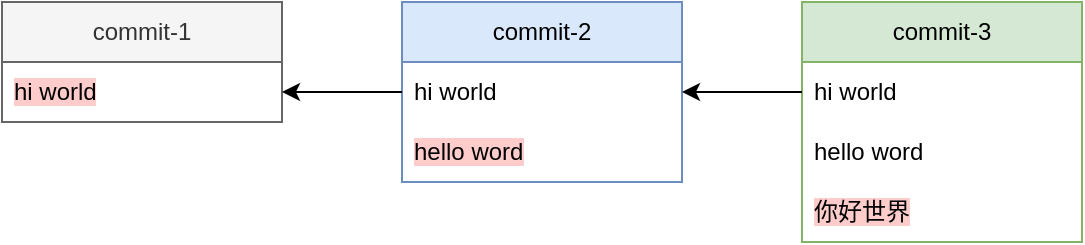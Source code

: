 <mxfile version="21.2.8" type="device" pages="2">
  <diagram name="Page-1" id="BBiohqbQYDMryh2F5XRL">
    <mxGraphModel dx="842" dy="500" grid="0" gridSize="10" guides="1" tooltips="1" connect="1" arrows="1" fold="1" page="0" pageScale="1" pageWidth="827" pageHeight="1169" math="0" shadow="0">
      <root>
        <mxCell id="0" />
        <mxCell id="1" parent="0" />
        <mxCell id="7SdCfHOX0Z-fp3y3Kf_n-7" value="commit-1" style="swimlane;fontStyle=0;childLayout=stackLayout;horizontal=1;startSize=30;horizontalStack=0;resizeParent=1;resizeParentMax=0;resizeLast=0;collapsible=1;marginBottom=0;whiteSpace=wrap;html=1;fillColor=#f5f5f5;fontColor=#333333;strokeColor=#666666;" vertex="1" parent="1">
          <mxGeometry x="210" y="280" width="140" height="60" as="geometry" />
        </mxCell>
        <mxCell id="7SdCfHOX0Z-fp3y3Kf_n-8" value="&lt;span style=&quot;background-color: rgb(255, 204, 204);&quot;&gt;hi world&lt;/span&gt;" style="text;strokeColor=none;fillColor=none;align=left;verticalAlign=middle;spacingLeft=4;spacingRight=4;overflow=hidden;points=[[0,0.5],[1,0.5]];portConstraint=eastwest;rotatable=0;whiteSpace=wrap;html=1;" vertex="1" parent="7SdCfHOX0Z-fp3y3Kf_n-7">
          <mxGeometry y="30" width="140" height="30" as="geometry" />
        </mxCell>
        <mxCell id="7SdCfHOX0Z-fp3y3Kf_n-11" value="commit-2" style="swimlane;fontStyle=0;childLayout=stackLayout;horizontal=1;startSize=30;horizontalStack=0;resizeParent=1;resizeParentMax=0;resizeLast=0;collapsible=1;marginBottom=0;whiteSpace=wrap;html=1;fillColor=#dae8fc;strokeColor=#6c8ebf;" vertex="1" parent="1">
          <mxGeometry x="410" y="280" width="140" height="90" as="geometry" />
        </mxCell>
        <mxCell id="7SdCfHOX0Z-fp3y3Kf_n-12" value="hi world" style="text;strokeColor=none;fillColor=none;align=left;verticalAlign=middle;spacingLeft=4;spacingRight=4;overflow=hidden;points=[[0,0.5],[1,0.5]];portConstraint=eastwest;rotatable=0;whiteSpace=wrap;html=1;" vertex="1" parent="7SdCfHOX0Z-fp3y3Kf_n-11">
          <mxGeometry y="30" width="140" height="30" as="geometry" />
        </mxCell>
        <mxCell id="7SdCfHOX0Z-fp3y3Kf_n-13" value="&lt;font style=&quot;background-color: rgb(255, 204, 204);&quot;&gt;hello word&lt;/font&gt;" style="text;strokeColor=none;fillColor=none;align=left;verticalAlign=middle;spacingLeft=4;spacingRight=4;overflow=hidden;points=[[0,0.5],[1,0.5]];portConstraint=eastwest;rotatable=0;whiteSpace=wrap;html=1;" vertex="1" parent="7SdCfHOX0Z-fp3y3Kf_n-11">
          <mxGeometry y="60" width="140" height="30" as="geometry" />
        </mxCell>
        <mxCell id="7SdCfHOX0Z-fp3y3Kf_n-15" value="commit-3" style="swimlane;fontStyle=0;childLayout=stackLayout;horizontal=1;startSize=30;horizontalStack=0;resizeParent=1;resizeParentMax=0;resizeLast=0;collapsible=1;marginBottom=0;whiteSpace=wrap;html=1;fillColor=#d5e8d4;strokeColor=#82b366;" vertex="1" parent="1">
          <mxGeometry x="610" y="280" width="140" height="120" as="geometry" />
        </mxCell>
        <mxCell id="7SdCfHOX0Z-fp3y3Kf_n-16" value="hi world" style="text;strokeColor=none;fillColor=none;align=left;verticalAlign=middle;spacingLeft=4;spacingRight=4;overflow=hidden;points=[[0,0.5],[1,0.5]];portConstraint=eastwest;rotatable=0;whiteSpace=wrap;html=1;" vertex="1" parent="7SdCfHOX0Z-fp3y3Kf_n-15">
          <mxGeometry y="30" width="140" height="30" as="geometry" />
        </mxCell>
        <mxCell id="7SdCfHOX0Z-fp3y3Kf_n-17" value="hello word" style="text;strokeColor=none;fillColor=none;align=left;verticalAlign=middle;spacingLeft=4;spacingRight=4;overflow=hidden;points=[[0,0.5],[1,0.5]];portConstraint=eastwest;rotatable=0;whiteSpace=wrap;html=1;" vertex="1" parent="7SdCfHOX0Z-fp3y3Kf_n-15">
          <mxGeometry y="60" width="140" height="30" as="geometry" />
        </mxCell>
        <mxCell id="7SdCfHOX0Z-fp3y3Kf_n-18" value="&lt;span style=&quot;background-color: rgb(255, 204, 204);&quot;&gt;你好世界&lt;/span&gt;" style="text;strokeColor=none;fillColor=none;align=left;verticalAlign=middle;spacingLeft=4;spacingRight=4;overflow=hidden;points=[[0,0.5],[1,0.5]];portConstraint=eastwest;rotatable=0;whiteSpace=wrap;html=1;" vertex="1" parent="7SdCfHOX0Z-fp3y3Kf_n-15">
          <mxGeometry y="90" width="140" height="30" as="geometry" />
        </mxCell>
        <mxCell id="7SdCfHOX0Z-fp3y3Kf_n-19" style="edgeStyle=orthogonalEdgeStyle;rounded=0;orthogonalLoop=1;jettySize=auto;html=1;exitX=0;exitY=0.5;exitDx=0;exitDy=0;entryX=1;entryY=0.5;entryDx=0;entryDy=0;" edge="1" parent="1" source="7SdCfHOX0Z-fp3y3Kf_n-12" target="7SdCfHOX0Z-fp3y3Kf_n-8">
          <mxGeometry relative="1" as="geometry" />
        </mxCell>
        <mxCell id="7SdCfHOX0Z-fp3y3Kf_n-20" style="edgeStyle=orthogonalEdgeStyle;rounded=0;orthogonalLoop=1;jettySize=auto;html=1;exitX=0;exitY=0.5;exitDx=0;exitDy=0;" edge="1" parent="1" source="7SdCfHOX0Z-fp3y3Kf_n-16" target="7SdCfHOX0Z-fp3y3Kf_n-12">
          <mxGeometry relative="1" as="geometry" />
        </mxCell>
      </root>
    </mxGraphModel>
  </diagram>
  <diagram name="Page-2" id="lfMYv2SLvltcq6U413Ee">
    <mxGraphModel dx="842" dy="500" grid="0" gridSize="10" guides="1" tooltips="1" connect="1" arrows="1" fold="1" page="0" pageScale="1" pageWidth="827" pageHeight="1169" math="0" shadow="0">
      <root>
        <mxCell id="xOHXSmY_tJgAM6NMIdsm-0" />
        <mxCell id="xOHXSmY_tJgAM6NMIdsm-1" parent="xOHXSmY_tJgAM6NMIdsm-0" />
        <mxCell id="xOHXSmY_tJgAM6NMIdsm-2" value="commit-1" style="swimlane;fontStyle=0;childLayout=stackLayout;horizontal=1;startSize=30;horizontalStack=0;resizeParent=1;resizeParentMax=0;resizeLast=0;collapsible=1;marginBottom=0;whiteSpace=wrap;html=1;fillColor=#f5f5f5;fontColor=#333333;strokeColor=#666666;" vertex="1" parent="xOHXSmY_tJgAM6NMIdsm-1">
          <mxGeometry x="210" y="280" width="140" height="60" as="geometry" />
        </mxCell>
        <mxCell id="xOHXSmY_tJgAM6NMIdsm-3" value="&lt;span style=&quot;background-color: rgb(255, 204, 204);&quot;&gt;hi world&lt;/span&gt;" style="text;strokeColor=none;fillColor=none;align=left;verticalAlign=middle;spacingLeft=4;spacingRight=4;overflow=hidden;points=[[0,0.5],[1,0.5]];portConstraint=eastwest;rotatable=0;whiteSpace=wrap;html=1;" vertex="1" parent="xOHXSmY_tJgAM6NMIdsm-2">
          <mxGeometry y="30" width="140" height="30" as="geometry" />
        </mxCell>
        <mxCell id="xOHXSmY_tJgAM6NMIdsm-4" value="commit-2" style="swimlane;fontStyle=0;childLayout=stackLayout;horizontal=1;startSize=30;horizontalStack=0;resizeParent=1;resizeParentMax=0;resizeLast=0;collapsible=1;marginBottom=0;whiteSpace=wrap;html=1;fillColor=#dae8fc;strokeColor=#6c8ebf;" vertex="1" parent="xOHXSmY_tJgAM6NMIdsm-1">
          <mxGeometry x="410" y="280" width="140" height="90" as="geometry" />
        </mxCell>
        <mxCell id="xOHXSmY_tJgAM6NMIdsm-5" value="hi world" style="text;strokeColor=none;fillColor=none;align=left;verticalAlign=middle;spacingLeft=4;spacingRight=4;overflow=hidden;points=[[0,0.5],[1,0.5]];portConstraint=eastwest;rotatable=0;whiteSpace=wrap;html=1;" vertex="1" parent="xOHXSmY_tJgAM6NMIdsm-4">
          <mxGeometry y="30" width="140" height="30" as="geometry" />
        </mxCell>
        <mxCell id="xOHXSmY_tJgAM6NMIdsm-6" value="&lt;font style=&quot;background-color: rgb(255, 204, 204);&quot;&gt;hello word&lt;/font&gt;" style="text;strokeColor=none;fillColor=none;align=left;verticalAlign=middle;spacingLeft=4;spacingRight=4;overflow=hidden;points=[[0,0.5],[1,0.5]];portConstraint=eastwest;rotatable=0;whiteSpace=wrap;html=1;" vertex="1" parent="xOHXSmY_tJgAM6NMIdsm-4">
          <mxGeometry y="60" width="140" height="30" as="geometry" />
        </mxCell>
        <mxCell id="xOHXSmY_tJgAM6NMIdsm-7" value="commit-3" style="swimlane;fontStyle=0;childLayout=stackLayout;horizontal=1;startSize=30;horizontalStack=0;resizeParent=1;resizeParentMax=0;resizeLast=0;collapsible=1;marginBottom=0;whiteSpace=wrap;html=1;fillColor=#d5e8d4;strokeColor=#82b366;" vertex="1" parent="xOHXSmY_tJgAM6NMIdsm-1">
          <mxGeometry x="610" y="280" width="140" height="120" as="geometry" />
        </mxCell>
        <mxCell id="xOHXSmY_tJgAM6NMIdsm-8" value="hi world" style="text;strokeColor=none;fillColor=none;align=left;verticalAlign=middle;spacingLeft=4;spacingRight=4;overflow=hidden;points=[[0,0.5],[1,0.5]];portConstraint=eastwest;rotatable=0;whiteSpace=wrap;html=1;" vertex="1" parent="xOHXSmY_tJgAM6NMIdsm-7">
          <mxGeometry y="30" width="140" height="30" as="geometry" />
        </mxCell>
        <mxCell id="xOHXSmY_tJgAM6NMIdsm-9" value="hello word" style="text;strokeColor=none;fillColor=none;align=left;verticalAlign=middle;spacingLeft=4;spacingRight=4;overflow=hidden;points=[[0,0.5],[1,0.5]];portConstraint=eastwest;rotatable=0;whiteSpace=wrap;html=1;" vertex="1" parent="xOHXSmY_tJgAM6NMIdsm-7">
          <mxGeometry y="60" width="140" height="30" as="geometry" />
        </mxCell>
        <mxCell id="xOHXSmY_tJgAM6NMIdsm-10" value="&lt;span style=&quot;background-color: rgb(255, 204, 204);&quot;&gt;你好世界&lt;/span&gt;" style="text;strokeColor=none;fillColor=none;align=left;verticalAlign=middle;spacingLeft=4;spacingRight=4;overflow=hidden;points=[[0,0.5],[1,0.5]];portConstraint=eastwest;rotatable=0;whiteSpace=wrap;html=1;" vertex="1" parent="xOHXSmY_tJgAM6NMIdsm-7">
          <mxGeometry y="90" width="140" height="30" as="geometry" />
        </mxCell>
        <mxCell id="xOHXSmY_tJgAM6NMIdsm-11" style="edgeStyle=orthogonalEdgeStyle;rounded=0;orthogonalLoop=1;jettySize=auto;html=1;exitX=0;exitY=0.5;exitDx=0;exitDy=0;entryX=1;entryY=0.5;entryDx=0;entryDy=0;" edge="1" parent="xOHXSmY_tJgAM6NMIdsm-1" source="xOHXSmY_tJgAM6NMIdsm-5" target="xOHXSmY_tJgAM6NMIdsm-3">
          <mxGeometry relative="1" as="geometry" />
        </mxCell>
        <mxCell id="xOHXSmY_tJgAM6NMIdsm-12" style="edgeStyle=orthogonalEdgeStyle;rounded=0;orthogonalLoop=1;jettySize=auto;html=1;exitX=0;exitY=0.5;exitDx=0;exitDy=0;" edge="1" parent="xOHXSmY_tJgAM6NMIdsm-1" source="xOHXSmY_tJgAM6NMIdsm-8" target="xOHXSmY_tJgAM6NMIdsm-5">
          <mxGeometry relative="1" as="geometry" />
        </mxCell>
        <mxCell id="2A1l1_p0xBXC1_nc1CH9-4" value="commit-4" style="swimlane;fontStyle=0;childLayout=stackLayout;horizontal=1;startSize=30;horizontalStack=0;resizeParent=1;resizeParentMax=0;resizeLast=0;collapsible=1;marginBottom=0;whiteSpace=wrap;html=1;fillColor=#ffe6cc;strokeColor=#d79b00;" vertex="1" parent="xOHXSmY_tJgAM6NMIdsm-1">
          <mxGeometry x="820" y="280" width="140" height="120" as="geometry" />
        </mxCell>
        <mxCell id="2A1l1_p0xBXC1_nc1CH9-5" value="hi world" style="text;strokeColor=none;fillColor=none;align=left;verticalAlign=middle;spacingLeft=4;spacingRight=4;overflow=hidden;points=[[0,0.5],[1,0.5]];portConstraint=eastwest;rotatable=0;whiteSpace=wrap;html=1;" vertex="1" parent="2A1l1_p0xBXC1_nc1CH9-4">
          <mxGeometry y="30" width="140" height="30" as="geometry" />
        </mxCell>
        <mxCell id="2A1l1_p0xBXC1_nc1CH9-7" value="&lt;span style=&quot;background-color: rgb(255, 204, 204);&quot;&gt;hello world&lt;/span&gt;" style="text;strokeColor=none;fillColor=none;align=left;verticalAlign=middle;spacingLeft=4;spacingRight=4;overflow=hidden;points=[[0,0.5],[1,0.5]];portConstraint=eastwest;rotatable=0;whiteSpace=wrap;html=1;" vertex="1" parent="2A1l1_p0xBXC1_nc1CH9-4">
          <mxGeometry y="60" width="140" height="30" as="geometry" />
        </mxCell>
        <mxCell id="2A1l1_p0xBXC1_nc1CH9-9" value="你好世界" style="text;strokeColor=none;fillColor=none;align=left;verticalAlign=middle;spacingLeft=4;spacingRight=4;overflow=hidden;points=[[0,0.5],[1,0.5]];portConstraint=eastwest;rotatable=0;whiteSpace=wrap;html=1;" vertex="1" parent="2A1l1_p0xBXC1_nc1CH9-4">
          <mxGeometry y="90" width="140" height="30" as="geometry" />
        </mxCell>
        <mxCell id="2A1l1_p0xBXC1_nc1CH9-8" style="edgeStyle=orthogonalEdgeStyle;rounded=0;orthogonalLoop=1;jettySize=auto;html=1;exitX=0;exitY=0.5;exitDx=0;exitDy=0;entryX=1;entryY=0.5;entryDx=0;entryDy=0;" edge="1" parent="xOHXSmY_tJgAM6NMIdsm-1" source="2A1l1_p0xBXC1_nc1CH9-5" target="xOHXSmY_tJgAM6NMIdsm-8">
          <mxGeometry relative="1" as="geometry" />
        </mxCell>
      </root>
    </mxGraphModel>
  </diagram>
</mxfile>
